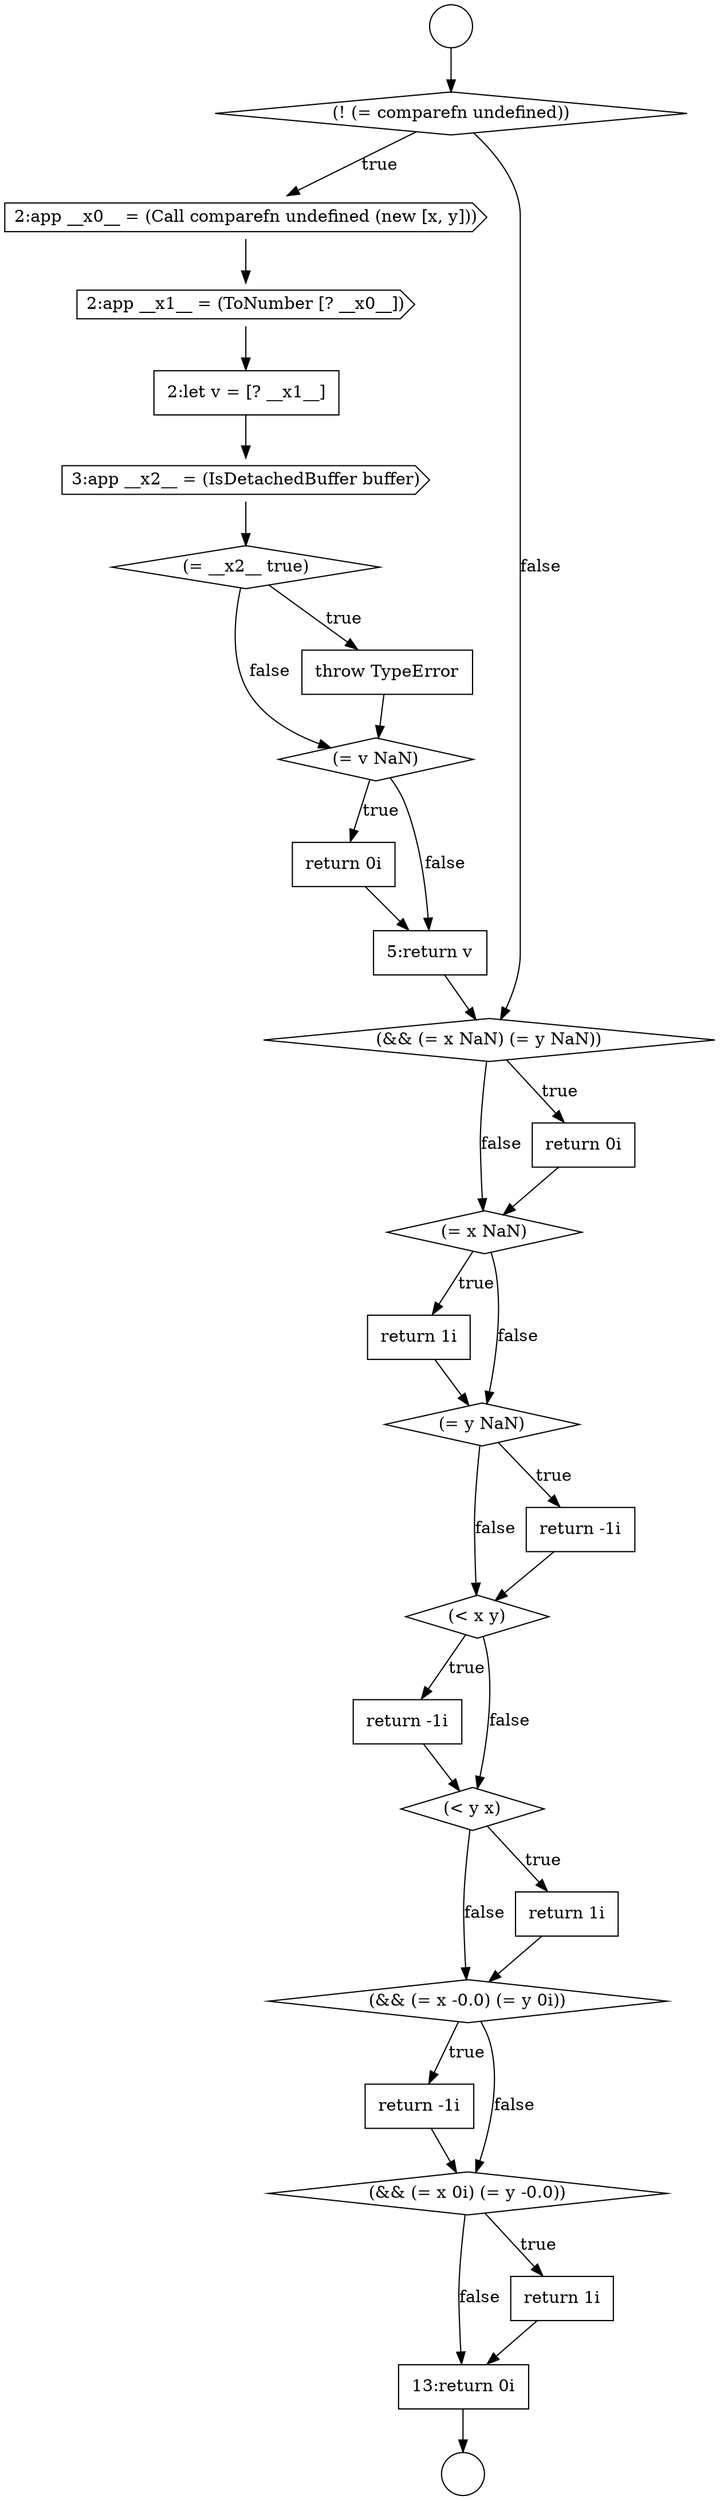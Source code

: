 digraph {
  node16849 [shape=none, margin=0, label=<<font color="black">
    <table border="0" cellborder="1" cellspacing="0" cellpadding="10">
      <tr><td align="left">return 0i</td></tr>
    </table>
  </font>> color="black" fillcolor="white" style=filled]
  node16840 [shape=circle label=" " color="black" fillcolor="white" style=filled]
  node16850 [shape=none, margin=0, label=<<font color="black">
    <table border="0" cellborder="1" cellspacing="0" cellpadding="10">
      <tr><td align="left">5:return v</td></tr>
    </table>
  </font>> color="black" fillcolor="white" style=filled]
  node16854 [shape=none, margin=0, label=<<font color="black">
    <table border="0" cellborder="1" cellspacing="0" cellpadding="10">
      <tr><td align="left">return 1i</td></tr>
    </table>
  </font>> color="black" fillcolor="white" style=filled]
  node16857 [shape=diamond, label=<<font color="black">(&lt; x y)</font>> color="black" fillcolor="white" style=filled]
  node16855 [shape=diamond, label=<<font color="black">(= y NaN)</font>> color="black" fillcolor="white" style=filled]
  node16843 [shape=cds, label=<<font color="black">2:app __x1__ = (ToNumber [? __x0__])</font>> color="black" fillcolor="white" style=filled]
  node16842 [shape=cds, label=<<font color="black">2:app __x0__ = (Call comparefn undefined (new [x, y]))</font>> color="black" fillcolor="white" style=filled]
  node16862 [shape=none, margin=0, label=<<font color="black">
    <table border="0" cellborder="1" cellspacing="0" cellpadding="10">
      <tr><td align="left">return -1i</td></tr>
    </table>
  </font>> color="black" fillcolor="white" style=filled]
  node16845 [shape=cds, label=<<font color="black">3:app __x2__ = (IsDetachedBuffer buffer)</font>> color="black" fillcolor="white" style=filled]
  node16853 [shape=diamond, label=<<font color="black">(= x NaN)</font>> color="black" fillcolor="white" style=filled]
  node16848 [shape=diamond, label=<<font color="black">(= v NaN)</font>> color="black" fillcolor="white" style=filled]
  node16841 [shape=diamond, label=<<font color="black">(! (= comparefn undefined))</font>> color="black" fillcolor="white" style=filled]
  node16858 [shape=none, margin=0, label=<<font color="black">
    <table border="0" cellborder="1" cellspacing="0" cellpadding="10">
      <tr><td align="left">return -1i</td></tr>
    </table>
  </font>> color="black" fillcolor="white" style=filled]
  node16861 [shape=diamond, label=<<font color="black">(&amp;&amp; (= x -0.0) (= y 0i))</font>> color="black" fillcolor="white" style=filled]
  node16865 [shape=none, margin=0, label=<<font color="black">
    <table border="0" cellborder="1" cellspacing="0" cellpadding="10">
      <tr><td align="left">13:return 0i</td></tr>
    </table>
  </font>> color="black" fillcolor="white" style=filled]
  node16847 [shape=none, margin=0, label=<<font color="black">
    <table border="0" cellborder="1" cellspacing="0" cellpadding="10">
      <tr><td align="left">throw TypeError</td></tr>
    </table>
  </font>> color="black" fillcolor="white" style=filled]
  node16844 [shape=none, margin=0, label=<<font color="black">
    <table border="0" cellborder="1" cellspacing="0" cellpadding="10">
      <tr><td align="left">2:let v = [? __x1__]</td></tr>
    </table>
  </font>> color="black" fillcolor="white" style=filled]
  node16851 [shape=diamond, label=<<font color="black">(&amp;&amp; (= x NaN) (= y NaN))</font>> color="black" fillcolor="white" style=filled]
  node16864 [shape=none, margin=0, label=<<font color="black">
    <table border="0" cellborder="1" cellspacing="0" cellpadding="10">
      <tr><td align="left">return 1i</td></tr>
    </table>
  </font>> color="black" fillcolor="white" style=filled]
  node16863 [shape=diamond, label=<<font color="black">(&amp;&amp; (= x 0i) (= y -0.0))</font>> color="black" fillcolor="white" style=filled]
  node16860 [shape=none, margin=0, label=<<font color="black">
    <table border="0" cellborder="1" cellspacing="0" cellpadding="10">
      <tr><td align="left">return 1i</td></tr>
    </table>
  </font>> color="black" fillcolor="white" style=filled]
  node16839 [shape=circle label=" " color="black" fillcolor="white" style=filled]
  node16846 [shape=diamond, label=<<font color="black">(= __x2__ true)</font>> color="black" fillcolor="white" style=filled]
  node16852 [shape=none, margin=0, label=<<font color="black">
    <table border="0" cellborder="1" cellspacing="0" cellpadding="10">
      <tr><td align="left">return 0i</td></tr>
    </table>
  </font>> color="black" fillcolor="white" style=filled]
  node16859 [shape=diamond, label=<<font color="black">(&lt; y x)</font>> color="black" fillcolor="white" style=filled]
  node16856 [shape=none, margin=0, label=<<font color="black">
    <table border="0" cellborder="1" cellspacing="0" cellpadding="10">
      <tr><td align="left">return -1i</td></tr>
    </table>
  </font>> color="black" fillcolor="white" style=filled]
  node16852 -> node16853 [ color="black"]
  node16851 -> node16852 [label=<<font color="black">true</font>> color="black"]
  node16851 -> node16853 [label=<<font color="black">false</font>> color="black"]
  node16846 -> node16847 [label=<<font color="black">true</font>> color="black"]
  node16846 -> node16848 [label=<<font color="black">false</font>> color="black"]
  node16856 -> node16857 [ color="black"]
  node16844 -> node16845 [ color="black"]
  node16853 -> node16854 [label=<<font color="black">true</font>> color="black"]
  node16853 -> node16855 [label=<<font color="black">false</font>> color="black"]
  node16841 -> node16842 [label=<<font color="black">true</font>> color="black"]
  node16841 -> node16851 [label=<<font color="black">false</font>> color="black"]
  node16860 -> node16861 [ color="black"]
  node16850 -> node16851 [ color="black"]
  node16845 -> node16846 [ color="black"]
  node16854 -> node16855 [ color="black"]
  node16864 -> node16865 [ color="black"]
  node16843 -> node16844 [ color="black"]
  node16847 -> node16848 [ color="black"]
  node16858 -> node16859 [ color="black"]
  node16848 -> node16849 [label=<<font color="black">true</font>> color="black"]
  node16848 -> node16850 [label=<<font color="black">false</font>> color="black"]
  node16855 -> node16856 [label=<<font color="black">true</font>> color="black"]
  node16855 -> node16857 [label=<<font color="black">false</font>> color="black"]
  node16859 -> node16860 [label=<<font color="black">true</font>> color="black"]
  node16859 -> node16861 [label=<<font color="black">false</font>> color="black"]
  node16863 -> node16864 [label=<<font color="black">true</font>> color="black"]
  node16863 -> node16865 [label=<<font color="black">false</font>> color="black"]
  node16842 -> node16843 [ color="black"]
  node16862 -> node16863 [ color="black"]
  node16857 -> node16858 [label=<<font color="black">true</font>> color="black"]
  node16857 -> node16859 [label=<<font color="black">false</font>> color="black"]
  node16839 -> node16841 [ color="black"]
  node16849 -> node16850 [ color="black"]
  node16861 -> node16862 [label=<<font color="black">true</font>> color="black"]
  node16861 -> node16863 [label=<<font color="black">false</font>> color="black"]
  node16865 -> node16840 [ color="black"]
}
